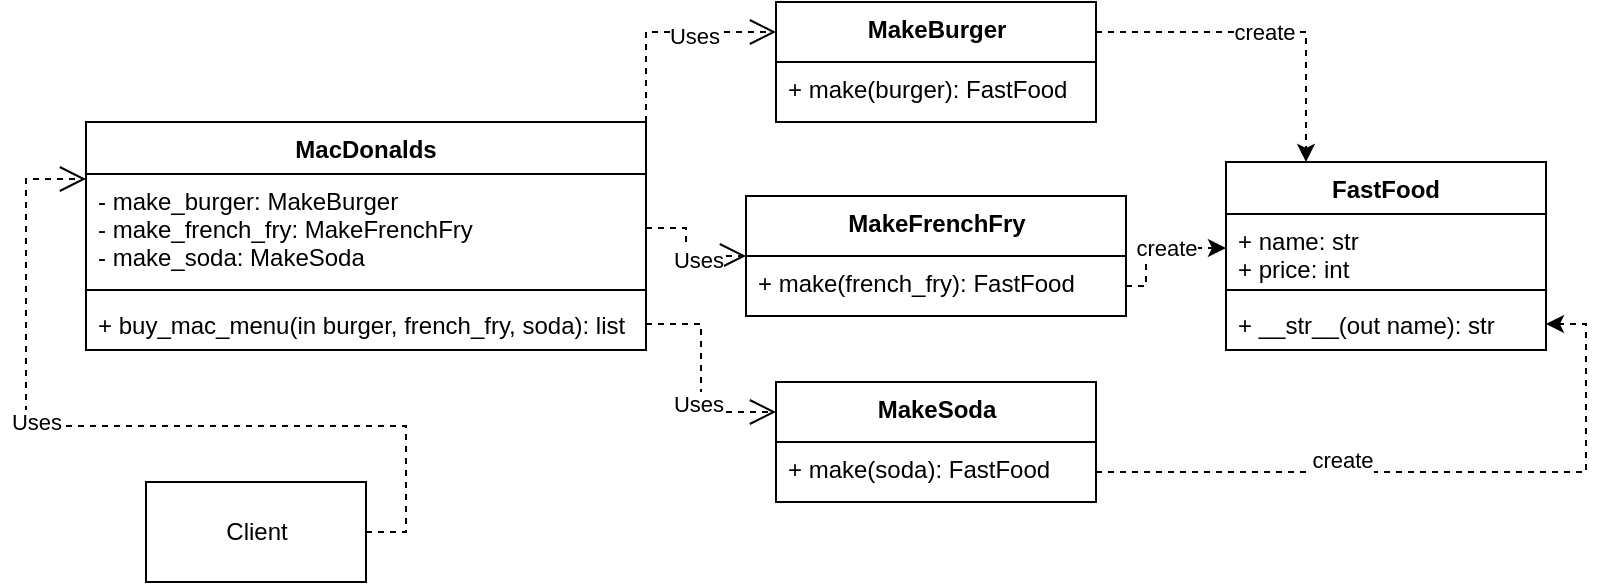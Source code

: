 <mxfile version="14.5.1" type="device"><diagram id="C5RBs43oDa-KdzZeNtuy" name="Page-1"><mxGraphModel dx="1350" dy="816" grid="1" gridSize="10" guides="1" tooltips="1" connect="1" arrows="1" fold="1" page="1" pageScale="1" pageWidth="827" pageHeight="1169" math="0" shadow="0"><root><mxCell id="WIyWlLk6GJQsqaUBKTNV-0"/><mxCell id="WIyWlLk6GJQsqaUBKTNV-1" parent="WIyWlLk6GJQsqaUBKTNV-0"/><mxCell id="mekGfUCFwg-FDBJx4til-0" value="FastFood" style="swimlane;fontStyle=1;align=center;verticalAlign=top;childLayout=stackLayout;horizontal=1;startSize=26;horizontalStack=0;resizeParent=1;resizeParentMax=0;resizeLast=0;collapsible=1;marginBottom=0;fontColor=#000000;" vertex="1" parent="WIyWlLk6GJQsqaUBKTNV-1"><mxGeometry x="620" y="110" width="160" height="94" as="geometry"/></mxCell><mxCell id="mekGfUCFwg-FDBJx4til-1" value="+ name: str&#10;+ price: int" style="text;strokeColor=none;fillColor=none;align=left;verticalAlign=top;spacingLeft=4;spacingRight=4;overflow=hidden;rotatable=0;points=[[0,0.5],[1,0.5]];portConstraint=eastwest;" vertex="1" parent="mekGfUCFwg-FDBJx4til-0"><mxGeometry y="26" width="160" height="34" as="geometry"/></mxCell><mxCell id="mekGfUCFwg-FDBJx4til-2" value="" style="line;strokeWidth=1;fillColor=none;align=left;verticalAlign=middle;spacingTop=-1;spacingLeft=3;spacingRight=3;rotatable=0;labelPosition=right;points=[];portConstraint=eastwest;" vertex="1" parent="mekGfUCFwg-FDBJx4til-0"><mxGeometry y="60" width="160" height="8" as="geometry"/></mxCell><mxCell id="mekGfUCFwg-FDBJx4til-3" value="+ __str__(out name): str" style="text;strokeColor=none;fillColor=none;align=left;verticalAlign=top;spacingLeft=4;spacingRight=4;overflow=hidden;rotatable=0;points=[[0,0.5],[1,0.5]];portConstraint=eastwest;" vertex="1" parent="mekGfUCFwg-FDBJx4til-0"><mxGeometry y="68" width="160" height="26" as="geometry"/></mxCell><mxCell id="mekGfUCFwg-FDBJx4til-4" value="MacDonalds" style="swimlane;fontStyle=1;align=center;verticalAlign=top;childLayout=stackLayout;horizontal=1;startSize=26;horizontalStack=0;resizeParent=1;resizeParentMax=0;resizeLast=0;collapsible=1;marginBottom=0;fontColor=#000000;" vertex="1" parent="WIyWlLk6GJQsqaUBKTNV-1"><mxGeometry x="50" y="90" width="280" height="114" as="geometry"/></mxCell><mxCell id="mekGfUCFwg-FDBJx4til-5" value="- make_burger: MakeBurger&#10;- make_french_fry: MakeFrenchFry&#10;- make_soda: MakeSoda" style="text;strokeColor=none;fillColor=none;align=left;verticalAlign=top;spacingLeft=4;spacingRight=4;overflow=hidden;rotatable=0;points=[[0,0.5],[1,0.5]];portConstraint=eastwest;" vertex="1" parent="mekGfUCFwg-FDBJx4til-4"><mxGeometry y="26" width="280" height="54" as="geometry"/></mxCell><mxCell id="mekGfUCFwg-FDBJx4til-6" value="" style="line;strokeWidth=1;fillColor=none;align=left;verticalAlign=middle;spacingTop=-1;spacingLeft=3;spacingRight=3;rotatable=0;labelPosition=right;points=[];portConstraint=eastwest;" vertex="1" parent="mekGfUCFwg-FDBJx4til-4"><mxGeometry y="80" width="280" height="8" as="geometry"/></mxCell><mxCell id="mekGfUCFwg-FDBJx4til-7" value="+ buy_mac_menu(in burger, french_fry, soda): list" style="text;strokeColor=none;fillColor=none;align=left;verticalAlign=top;spacingLeft=4;spacingRight=4;overflow=hidden;rotatable=0;points=[[0,0.5],[1,0.5]];portConstraint=eastwest;" vertex="1" parent="mekGfUCFwg-FDBJx4til-4"><mxGeometry y="88" width="280" height="26" as="geometry"/></mxCell><mxCell id="mekGfUCFwg-FDBJx4til-8" value="&lt;b style=&quot;font-style: normal&quot;&gt;MakeBurger&lt;/b&gt;" style="swimlane;fontStyle=2;align=center;verticalAlign=top;childLayout=stackLayout;horizontal=1;startSize=30;horizontalStack=0;resizeParent=1;resizeParentMax=0;resizeLast=0;collapsible=1;marginBottom=0;html=1;" vertex="1" parent="WIyWlLk6GJQsqaUBKTNV-1"><mxGeometry x="395" y="30" width="160" height="60" as="geometry"/></mxCell><mxCell id="mekGfUCFwg-FDBJx4til-9" value="+ make(burger): FastFood" style="text;strokeColor=none;fillColor=none;align=left;verticalAlign=top;spacingLeft=4;spacingRight=4;overflow=hidden;rotatable=0;points=[[0,0.5],[1,0.5]];portConstraint=eastwest;" vertex="1" parent="mekGfUCFwg-FDBJx4til-8"><mxGeometry y="30" width="160" height="30" as="geometry"/></mxCell><mxCell id="mekGfUCFwg-FDBJx4til-10" value="&lt;span style=&quot;font-style: normal&quot;&gt;&lt;b&gt;MakeFrenchFry&lt;/b&gt;&lt;/span&gt;" style="swimlane;fontStyle=2;align=center;verticalAlign=top;childLayout=stackLayout;horizontal=1;startSize=30;horizontalStack=0;resizeParent=1;resizeParentMax=0;resizeLast=0;collapsible=1;marginBottom=0;html=1;" vertex="1" parent="WIyWlLk6GJQsqaUBKTNV-1"><mxGeometry x="380" y="127" width="190" height="60" as="geometry"/></mxCell><mxCell id="mekGfUCFwg-FDBJx4til-11" value="+ make(french_fry): FastFood" style="text;strokeColor=none;fillColor=none;align=left;verticalAlign=top;spacingLeft=4;spacingRight=4;overflow=hidden;rotatable=0;points=[[0,0.5],[1,0.5]];portConstraint=eastwest;" vertex="1" parent="mekGfUCFwg-FDBJx4til-10"><mxGeometry y="30" width="190" height="30" as="geometry"/></mxCell><mxCell id="mekGfUCFwg-FDBJx4til-12" value="&lt;span style=&quot;font-style: normal&quot;&gt;&lt;b&gt;MakeSoda&lt;/b&gt;&lt;/span&gt;" style="swimlane;fontStyle=2;align=center;verticalAlign=top;childLayout=stackLayout;horizontal=1;startSize=30;horizontalStack=0;resizeParent=1;resizeParentMax=0;resizeLast=0;collapsible=1;marginBottom=0;html=1;" vertex="1" parent="WIyWlLk6GJQsqaUBKTNV-1"><mxGeometry x="395" y="220" width="160" height="60" as="geometry"/></mxCell><mxCell id="mekGfUCFwg-FDBJx4til-13" value="+ make(soda): FastFood" style="text;strokeColor=none;fillColor=none;align=left;verticalAlign=top;spacingLeft=4;spacingRight=4;overflow=hidden;rotatable=0;points=[[0,0.5],[1,0.5]];portConstraint=eastwest;" vertex="1" parent="mekGfUCFwg-FDBJx4til-12"><mxGeometry y="30" width="160" height="30" as="geometry"/></mxCell><mxCell id="mekGfUCFwg-FDBJx4til-14" value="Client" style="html=1;fontColor=#000000;" vertex="1" parent="WIyWlLk6GJQsqaUBKTNV-1"><mxGeometry x="80" y="270" width="110" height="50" as="geometry"/></mxCell><mxCell id="mekGfUCFwg-FDBJx4til-15" style="edgeStyle=orthogonalEdgeStyle;rounded=0;orthogonalLoop=1;jettySize=auto;html=1;exitX=1;exitY=0.5;exitDx=0;exitDy=0;endSize=11;startSize=11;endArrow=open;endFill=0;dashed=1;fontColor=#000000;entryX=0;entryY=0.25;entryDx=0;entryDy=0;" edge="1" source="mekGfUCFwg-FDBJx4til-14" parent="WIyWlLk6GJQsqaUBKTNV-1" target="mekGfUCFwg-FDBJx4til-4"><mxGeometry relative="1" as="geometry"><mxPoint x="249.2" y="410.049" as="sourcePoint"/><mxPoint x="220" y="498" as="targetPoint"/></mxGeometry></mxCell><mxCell id="mekGfUCFwg-FDBJx4til-16" value="Uses" style="edgeLabel;html=1;align=center;verticalAlign=middle;resizable=0;points=[];fontColor=#000000;" vertex="1" connectable="0" parent="mekGfUCFwg-FDBJx4til-15"><mxGeometry x="0.241" y="-2" relative="1" as="geometry"><mxPoint as="offset"/></mxGeometry></mxCell><mxCell id="mekGfUCFwg-FDBJx4til-17" style="edgeStyle=orthogonalEdgeStyle;rounded=0;orthogonalLoop=1;jettySize=auto;html=1;exitX=1;exitY=0.5;exitDx=0;exitDy=0;dashed=1;entryX=1;entryY=0.5;entryDx=0;entryDy=0;" edge="1" parent="WIyWlLk6GJQsqaUBKTNV-1" source="mekGfUCFwg-FDBJx4til-13" target="mekGfUCFwg-FDBJx4til-3"><mxGeometry relative="1" as="geometry"><mxPoint x="520.04" y="320.0" as="sourcePoint"/><mxPoint x="737.86" y="320.68" as="targetPoint"/><Array as="points"><mxPoint x="800" y="265"/><mxPoint x="800" y="191"/></Array></mxGeometry></mxCell><mxCell id="mekGfUCFwg-FDBJx4til-18" value="create" style="edgeLabel;html=1;align=center;verticalAlign=middle;resizable=0;points=[];" vertex="1" connectable="0" parent="mekGfUCFwg-FDBJx4til-17"><mxGeometry x="-0.124" y="3" relative="1" as="geometry"><mxPoint x="-25.5" y="-3" as="offset"/></mxGeometry></mxCell><mxCell id="mekGfUCFwg-FDBJx4til-19" style="edgeStyle=orthogonalEdgeStyle;rounded=0;orthogonalLoop=1;jettySize=auto;html=1;exitX=1;exitY=0.5;exitDx=0;exitDy=0;dashed=1;entryX=0;entryY=0.5;entryDx=0;entryDy=0;" edge="1" parent="WIyWlLk6GJQsqaUBKTNV-1" source="mekGfUCFwg-FDBJx4til-11" target="mekGfUCFwg-FDBJx4til-1"><mxGeometry relative="1" as="geometry"><mxPoint x="555" y="354" as="sourcePoint"/><mxPoint x="780" y="280" as="targetPoint"/><Array as="points"><mxPoint x="580" y="172"/><mxPoint x="580" y="153"/></Array></mxGeometry></mxCell><mxCell id="mekGfUCFwg-FDBJx4til-20" value="create" style="edgeLabel;html=1;align=center;verticalAlign=middle;resizable=0;points=[];" vertex="1" connectable="0" parent="mekGfUCFwg-FDBJx4til-19"><mxGeometry x="-0.124" y="3" relative="1" as="geometry"><mxPoint x="9" y="3" as="offset"/></mxGeometry></mxCell><mxCell id="mekGfUCFwg-FDBJx4til-21" style="edgeStyle=orthogonalEdgeStyle;rounded=0;orthogonalLoop=1;jettySize=auto;html=1;dashed=1;entryX=0.25;entryY=0;entryDx=0;entryDy=0;exitX=1;exitY=0.25;exitDx=0;exitDy=0;" edge="1" parent="WIyWlLk6GJQsqaUBKTNV-1" source="mekGfUCFwg-FDBJx4til-8" target="mekGfUCFwg-FDBJx4til-0"><mxGeometry relative="1" as="geometry"><mxPoint x="570" y="60" as="sourcePoint"/><mxPoint x="630" y="163" as="targetPoint"/><Array as="points"><mxPoint x="660" y="45"/></Array></mxGeometry></mxCell><mxCell id="mekGfUCFwg-FDBJx4til-22" value="create" style="edgeLabel;html=1;align=center;verticalAlign=middle;resizable=0;points=[];" vertex="1" connectable="0" parent="mekGfUCFwg-FDBJx4til-21"><mxGeometry x="-0.124" y="3" relative="1" as="geometry"><mxPoint x="9" y="3" as="offset"/></mxGeometry></mxCell><mxCell id="mekGfUCFwg-FDBJx4til-23" style="edgeStyle=orthogonalEdgeStyle;rounded=0;orthogonalLoop=1;jettySize=auto;html=1;exitX=1;exitY=0.5;exitDx=0;exitDy=0;endSize=11;startSize=11;endArrow=open;endFill=0;dashed=1;fontColor=#000000;entryX=0;entryY=0.25;entryDx=0;entryDy=0;" edge="1" parent="WIyWlLk6GJQsqaUBKTNV-1" source="mekGfUCFwg-FDBJx4til-7" target="mekGfUCFwg-FDBJx4til-12"><mxGeometry relative="1" as="geometry"><mxPoint x="590" y="486.5" as="sourcePoint"/><mxPoint x="450" y="310" as="targetPoint"/></mxGeometry></mxCell><mxCell id="mekGfUCFwg-FDBJx4til-24" value="Uses" style="edgeLabel;html=1;align=center;verticalAlign=middle;resizable=0;points=[];fontColor=#000000;" vertex="1" connectable="0" parent="mekGfUCFwg-FDBJx4til-23"><mxGeometry x="0.241" y="-2" relative="1" as="geometry"><mxPoint as="offset"/></mxGeometry></mxCell><mxCell id="mekGfUCFwg-FDBJx4til-25" style="edgeStyle=orthogonalEdgeStyle;rounded=0;orthogonalLoop=1;jettySize=auto;html=1;exitX=1;exitY=0.5;exitDx=0;exitDy=0;endSize=11;startSize=11;endArrow=open;endFill=0;dashed=1;fontColor=#000000;entryX=0;entryY=0.5;entryDx=0;entryDy=0;" edge="1" parent="WIyWlLk6GJQsqaUBKTNV-1" source="mekGfUCFwg-FDBJx4til-5" target="mekGfUCFwg-FDBJx4til-10"><mxGeometry relative="1" as="geometry"><mxPoint x="340" y="201" as="sourcePoint"/><mxPoint x="405" y="245" as="targetPoint"/></mxGeometry></mxCell><mxCell id="mekGfUCFwg-FDBJx4til-26" value="Uses" style="edgeLabel;html=1;align=center;verticalAlign=middle;resizable=0;points=[];fontColor=#000000;" vertex="1" connectable="0" parent="mekGfUCFwg-FDBJx4til-25"><mxGeometry x="0.241" y="-2" relative="1" as="geometry"><mxPoint as="offset"/></mxGeometry></mxCell><mxCell id="mekGfUCFwg-FDBJx4til-27" style="edgeStyle=orthogonalEdgeStyle;rounded=0;orthogonalLoop=1;jettySize=auto;html=1;exitX=1;exitY=0;exitDx=0;exitDy=0;endSize=11;startSize=11;endArrow=open;endFill=0;dashed=1;fontColor=#000000;entryX=0;entryY=0.25;entryDx=0;entryDy=0;" edge="1" parent="WIyWlLk6GJQsqaUBKTNV-1" source="mekGfUCFwg-FDBJx4til-4" target="mekGfUCFwg-FDBJx4til-8"><mxGeometry relative="1" as="geometry"><mxPoint x="340" y="153" as="sourcePoint"/><mxPoint x="390" y="167" as="targetPoint"/></mxGeometry></mxCell><mxCell id="mekGfUCFwg-FDBJx4til-28" value="Uses" style="edgeLabel;html=1;align=center;verticalAlign=middle;resizable=0;points=[];fontColor=#000000;" vertex="1" connectable="0" parent="mekGfUCFwg-FDBJx4til-27"><mxGeometry x="0.241" y="-2" relative="1" as="geometry"><mxPoint as="offset"/></mxGeometry></mxCell></root></mxGraphModel></diagram></mxfile>